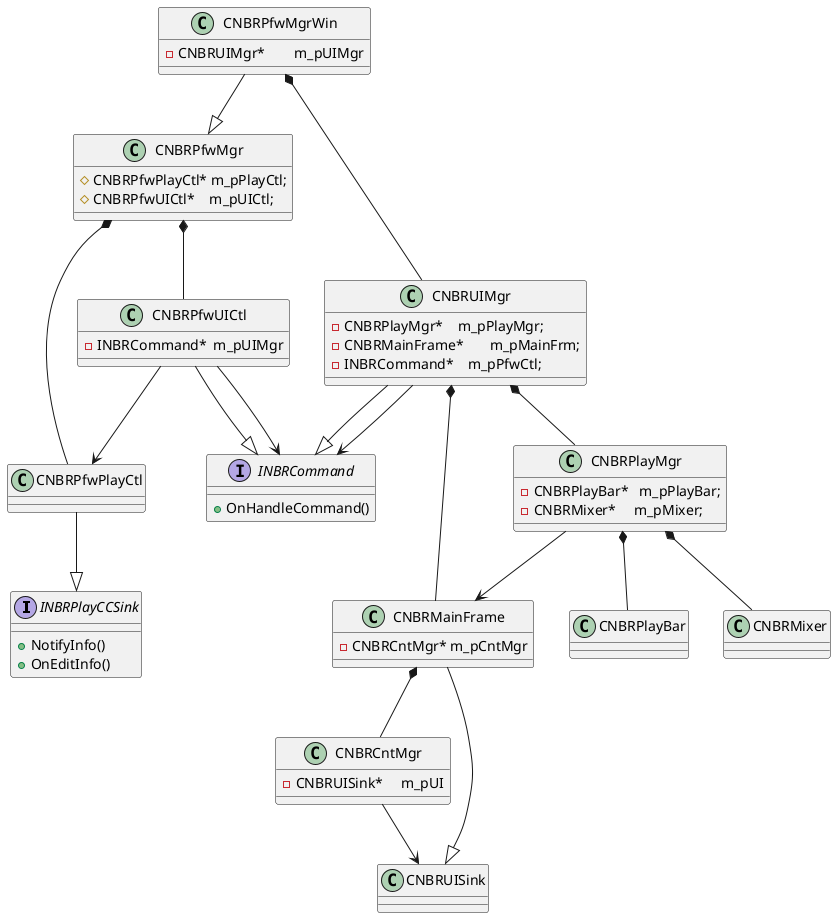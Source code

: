 @startuml
interface INBRPlayCCSink {
+ NotifyInfo()
+ OnEditInfo()
}

CNBRPfwPlayCtl --|> INBRPlayCCSink

class CNBRPfwUICtl {
- INBRCommand*	m_pUIMgr
}
CNBRPfwUICtl --|> INBRCommand
CNBRPfwUICtl --> INBRCommand

class CNBRPfwMgr {
# CNBRPfwPlayCtl* m_pPlayCtl;
# CNBRPfwUICtl*	m_pUICtl;	
}

CNBRPfwMgr *-- CNBRPfwPlayCtl
CNBRPfwMgr *-- CNBRPfwUICtl

CNBRPfwUICtl --> CNBRPfwPlayCtl

interface INBRCommand {
+ OnHandleCommand()
}

class CNBRUIMgr {
- CNBRPlayMgr*    m_pPlayMgr;
- CNBRMainFrame*	m_pMainFrm;
- INBRCommand*    m_pPfwCtl;
}

CNBRUIMgr --|> INBRCommand
CNBRUIMgr --> INBRCommand

class CNBRMainFrame {
- CNBRCntMgr* m_pCntMgr
}
Class CNBRCntMgr {
- CNBRUISink*     m_pUI
}

CNBRCntMgr --> CNBRUISink

CNBRMainFrame --|> CNBRUISink
CNBRMainFrame *-- CNBRCntMgr

class CNBRPlayMgr {
- CNBRPlayBar*   m_pPlayBar;
- CNBRMixer*     m_pMixer;
}

CNBRPlayMgr *-- CNBRPlayBar
CNBRPlayMgr *-- CNBRMixer

CNBRPlayMgr --> CNBRMainFrame

CNBRUIMgr *-- CNBRPlayMgr
CNBRUIMgr *-- CNBRMainFrame

class CNBRPfwMgrWin {
- CNBRUIMgr*        m_pUIMgr
}

CNBRPfwMgrWin *-- CNBRUIMgr

CNBRPfwMgrWin --|> CNBRPfwMgr

@enduml

